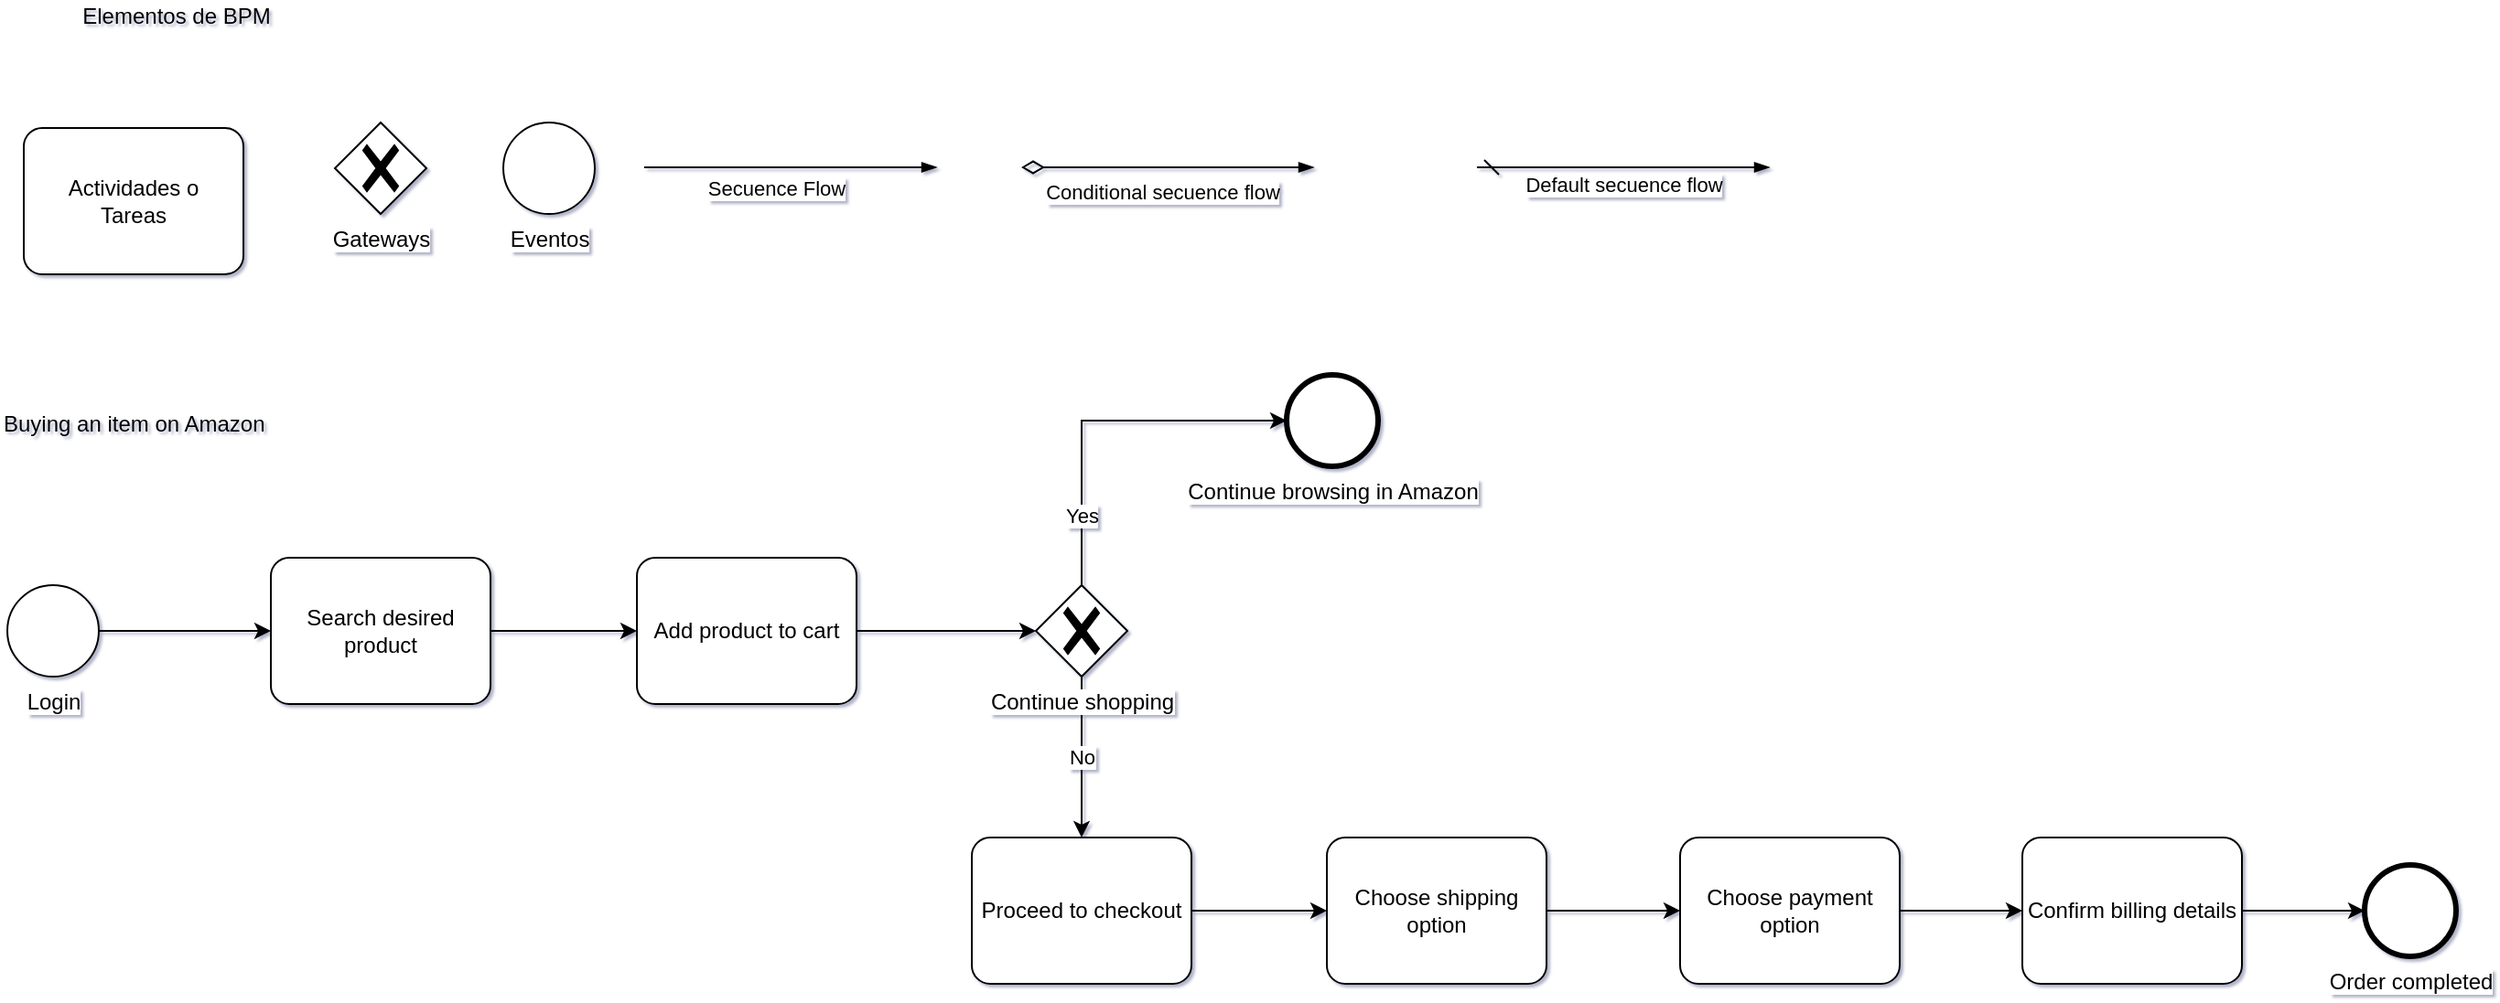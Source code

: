 <mxfile version="14.9.0" type="github">
  <diagram id="LwGWcUwIZz-kHJYDNQQQ" name="Page-1">
    <mxGraphModel dx="1328" dy="547" grid="0" gridSize="10" guides="1" tooltips="1" connect="1" arrows="1" fold="1" page="1" pageScale="1" pageWidth="1654" pageHeight="1169" background="#ffffff" math="0" shadow="1">
      <root>
        <mxCell id="0" />
        <mxCell id="1" parent="0" />
        <mxCell id="NihVeoa68JLCoDh2yQRc-1" value="Elementos de BPM" style="text;html=1;align=center;verticalAlign=middle;resizable=0;points=[];autosize=1;strokeColor=none;" parent="1" vertex="1">
          <mxGeometry x="197" y="84" width="112" height="18" as="geometry" />
        </mxCell>
        <mxCell id="NihVeoa68JLCoDh2yQRc-2" value="Actividades o &#xa;Tareas" style="points=[[0.25,0,0],[0.5,0,0],[0.75,0,0],[1,0.25,0],[1,0.5,0],[1,0.75,0],[0.75,1,0],[0.5,1,0],[0.25,1,0],[0,0.75,0],[0,0.5,0],[0,0.25,0]];shape=mxgraph.bpmn.task;whiteSpace=wrap;rectStyle=rounded;size=10;taskMarker=abstract;" parent="1" vertex="1">
          <mxGeometry x="170" y="154" width="120" height="80" as="geometry" />
        </mxCell>
        <mxCell id="NihVeoa68JLCoDh2yQRc-3" value="Eventos" style="points=[[0.145,0.145,0],[0.5,0,0],[0.855,0.145,0],[1,0.5,0],[0.855,0.855,0],[0.5,1,0],[0.145,0.855,0],[0,0.5,0]];shape=mxgraph.bpmn.event;html=1;verticalLabelPosition=bottom;labelBackgroundColor=#ffffff;verticalAlign=top;align=center;perimeter=ellipsePerimeter;outlineConnect=0;aspect=fixed;outline=standard;symbol=general;" parent="1" vertex="1">
          <mxGeometry x="432" y="151" width="50" height="50" as="geometry" />
        </mxCell>
        <mxCell id="NihVeoa68JLCoDh2yQRc-5" value="Gateways" style="points=[[0.25,0.25,0],[0.5,0,0],[0.75,0.25,0],[1,0.5,0],[0.75,0.75,0],[0.5,1,0],[0.25,0.75,0],[0,0.5,0]];shape=mxgraph.bpmn.gateway2;html=1;verticalLabelPosition=bottom;labelBackgroundColor=#ffffff;verticalAlign=top;align=center;perimeter=rhombusPerimeter;outlineConnect=0;outline=none;symbol=none;gwType=exclusive;" parent="1" vertex="1">
          <mxGeometry x="340" y="151" width="50" height="50" as="geometry" />
        </mxCell>
        <mxCell id="NihVeoa68JLCoDh2yQRc-6" value="" style="edgeStyle=elbowEdgeStyle;fontSize=12;html=1;endArrow=blockThin;endFill=1;" parent="1" edge="1">
          <mxGeometry width="160" relative="1" as="geometry">
            <mxPoint x="509" y="175.5" as="sourcePoint" />
            <mxPoint x="669" y="175.5" as="targetPoint" />
          </mxGeometry>
        </mxCell>
        <mxCell id="NihVeoa68JLCoDh2yQRc-7" value="Secuence Flow" style="edgeLabel;html=1;align=center;verticalAlign=middle;resizable=0;points=[];" parent="NihVeoa68JLCoDh2yQRc-6" vertex="1" connectable="0">
          <mxGeometry x="-0.477" y="-1" relative="1" as="geometry">
            <mxPoint x="30" y="10" as="offset" />
          </mxGeometry>
        </mxCell>
        <mxCell id="NihVeoa68JLCoDh2yQRc-13" style="edgeStyle=orthogonalEdgeStyle;rounded=0;orthogonalLoop=1;jettySize=auto;html=1;exitX=1;exitY=0.5;exitDx=0;exitDy=0;exitPerimeter=0;" parent="1" source="NihVeoa68JLCoDh2yQRc-8" target="NihVeoa68JLCoDh2yQRc-10" edge="1">
          <mxGeometry relative="1" as="geometry" />
        </mxCell>
        <mxCell id="NihVeoa68JLCoDh2yQRc-8" value="Login" style="points=[[0.145,0.145,0],[0.5,0,0],[0.855,0.145,0],[1,0.5,0],[0.855,0.855,0],[0.5,1,0],[0.145,0.855,0],[0,0.5,0]];shape=mxgraph.bpmn.event;html=1;verticalLabelPosition=bottom;labelBackgroundColor=#ffffff;verticalAlign=top;align=center;perimeter=ellipsePerimeter;outlineConnect=0;aspect=fixed;outline=standard;symbol=general;" parent="1" vertex="1">
          <mxGeometry x="161" y="404" width="50" height="50" as="geometry" />
        </mxCell>
        <mxCell id="NihVeoa68JLCoDh2yQRc-9" value="Buying an item on Amazon" style="text;html=1;align=left;verticalAlign=middle;resizable=0;points=[];autosize=1;strokeColor=none;" parent="1" vertex="1">
          <mxGeometry x="157" y="307" width="152" height="18" as="geometry" />
        </mxCell>
        <mxCell id="NihVeoa68JLCoDh2yQRc-12" value="" style="edgeStyle=orthogonalEdgeStyle;rounded=0;orthogonalLoop=1;jettySize=auto;html=1;" parent="1" source="NihVeoa68JLCoDh2yQRc-10" target="NihVeoa68JLCoDh2yQRc-11" edge="1">
          <mxGeometry relative="1" as="geometry" />
        </mxCell>
        <mxCell id="NihVeoa68JLCoDh2yQRc-10" value="Search desired product" style="points=[[0.25,0,0],[0.5,0,0],[0.75,0,0],[1,0.25,0],[1,0.5,0],[1,0.75,0],[0.75,1,0],[0.5,1,0],[0.25,1,0],[0,0.75,0],[0,0.5,0],[0,0.25,0]];shape=mxgraph.bpmn.task;whiteSpace=wrap;rectStyle=rounded;size=10;taskMarker=abstract;" parent="1" vertex="1">
          <mxGeometry x="305" y="389" width="120" height="80" as="geometry" />
        </mxCell>
        <mxCell id="NihVeoa68JLCoDh2yQRc-16" style="edgeStyle=orthogonalEdgeStyle;rounded=0;orthogonalLoop=1;jettySize=auto;html=1;exitX=1;exitY=0.5;exitDx=0;exitDy=0;exitPerimeter=0;" parent="1" source="NihVeoa68JLCoDh2yQRc-11" target="NihVeoa68JLCoDh2yQRc-14" edge="1">
          <mxGeometry relative="1" as="geometry" />
        </mxCell>
        <mxCell id="NihVeoa68JLCoDh2yQRc-11" value="Add product to cart" style="points=[[0.25,0,0],[0.5,0,0],[0.75,0,0],[1,0.25,0],[1,0.5,0],[1,0.75,0],[0.75,1,0],[0.5,1,0],[0.25,1,0],[0,0.75,0],[0,0.5,0],[0,0.25,0]];shape=mxgraph.bpmn.task;whiteSpace=wrap;rectStyle=rounded;size=10;taskMarker=abstract;" parent="1" vertex="1">
          <mxGeometry x="505" y="389" width="120" height="80" as="geometry" />
        </mxCell>
        <mxCell id="NihVeoa68JLCoDh2yQRc-17" style="edgeStyle=orthogonalEdgeStyle;rounded=0;orthogonalLoop=1;jettySize=auto;html=1;exitX=0.5;exitY=0;exitDx=0;exitDy=0;exitPerimeter=0;entryX=0;entryY=0.5;entryDx=0;entryDy=0;entryPerimeter=0;" parent="1" source="NihVeoa68JLCoDh2yQRc-14" target="NihVeoa68JLCoDh2yQRc-36" edge="1">
          <mxGeometry relative="1" as="geometry">
            <mxPoint x="885" y="240.0" as="targetPoint" />
          </mxGeometry>
        </mxCell>
        <mxCell id="NihVeoa68JLCoDh2yQRc-18" value="Yes" style="edgeLabel;html=1;align=center;verticalAlign=middle;resizable=0;points=[];" parent="NihVeoa68JLCoDh2yQRc-17" vertex="1" connectable="0">
          <mxGeometry x="-0.178" y="-3" relative="1" as="geometry">
            <mxPoint x="-3" y="45" as="offset" />
          </mxGeometry>
        </mxCell>
        <mxCell id="NihVeoa68JLCoDh2yQRc-22" value="No" style="edgeStyle=orthogonalEdgeStyle;rounded=0;orthogonalLoop=1;jettySize=auto;html=1;entryX=0.5;entryY=0;entryDx=0;entryDy=0;entryPerimeter=0;" parent="1" source="NihVeoa68JLCoDh2yQRc-14" target="NihVeoa68JLCoDh2yQRc-23" edge="1">
          <mxGeometry relative="1" as="geometry">
            <mxPoint x="748" y="529" as="targetPoint" />
          </mxGeometry>
        </mxCell>
        <mxCell id="NihVeoa68JLCoDh2yQRc-14" value="Continue shopping" style="points=[[0.25,0.25,0],[0.5,0,0],[0.75,0.25,0],[1,0.5,0],[0.75,0.75,0],[0.5,1,0],[0.25,0.75,0],[0,0.5,0]];shape=mxgraph.bpmn.gateway2;html=1;verticalLabelPosition=bottom;labelBackgroundColor=#ffffff;verticalAlign=top;align=center;perimeter=rhombusPerimeter;outlineConnect=0;outline=none;symbol=none;gwType=exclusive;" parent="1" vertex="1">
          <mxGeometry x="723" y="404" width="50" height="50" as="geometry" />
        </mxCell>
        <mxCell id="NihVeoa68JLCoDh2yQRc-25" value="" style="edgeStyle=orthogonalEdgeStyle;rounded=0;orthogonalLoop=1;jettySize=auto;html=1;entryX=0;entryY=0.5;entryDx=0;entryDy=0;entryPerimeter=0;" parent="1" source="NihVeoa68JLCoDh2yQRc-23" target="NihVeoa68JLCoDh2yQRc-27" edge="1">
          <mxGeometry relative="1" as="geometry">
            <mxPoint x="888.0" y="582" as="targetPoint" />
          </mxGeometry>
        </mxCell>
        <mxCell id="NihVeoa68JLCoDh2yQRc-23" value="Proceed to checkout" style="points=[[0.25,0,0],[0.5,0,0],[0.75,0,0],[1,0.25,0],[1,0.5,0],[1,0.75,0],[0.75,1,0],[0.5,1,0],[0.25,1,0],[0,0.75,0],[0,0.5,0],[0,0.25,0]];shape=mxgraph.bpmn.task;whiteSpace=wrap;rectStyle=rounded;size=10;taskMarker=abstract;" parent="1" vertex="1">
          <mxGeometry x="688" y="542" width="120" height="80" as="geometry" />
        </mxCell>
        <mxCell id="NihVeoa68JLCoDh2yQRc-29" style="edgeStyle=orthogonalEdgeStyle;rounded=0;orthogonalLoop=1;jettySize=auto;html=1;exitX=1;exitY=0.5;exitDx=0;exitDy=0;exitPerimeter=0;" parent="1" source="NihVeoa68JLCoDh2yQRc-27" target="NihVeoa68JLCoDh2yQRc-28" edge="1">
          <mxGeometry relative="1" as="geometry" />
        </mxCell>
        <mxCell id="NihVeoa68JLCoDh2yQRc-27" value="Choose shipping option" style="points=[[0.25,0,0],[0.5,0,0],[0.75,0,0],[1,0.25,0],[1,0.5,0],[1,0.75,0],[0.75,1,0],[0.5,1,0],[0.25,1,0],[0,0.75,0],[0,0.5,0],[0,0.25,0]];shape=mxgraph.bpmn.task;whiteSpace=wrap;rectStyle=rounded;size=10;taskMarker=abstract;" parent="1" vertex="1">
          <mxGeometry x="882" y="542" width="120" height="80" as="geometry" />
        </mxCell>
        <mxCell id="NihVeoa68JLCoDh2yQRc-31" style="edgeStyle=orthogonalEdgeStyle;rounded=0;orthogonalLoop=1;jettySize=auto;html=1;" parent="1" source="NihVeoa68JLCoDh2yQRc-28" target="NihVeoa68JLCoDh2yQRc-30" edge="1">
          <mxGeometry relative="1" as="geometry" />
        </mxCell>
        <mxCell id="NihVeoa68JLCoDh2yQRc-28" value="Choose payment option" style="points=[[0.25,0,0],[0.5,0,0],[0.75,0,0],[1,0.25,0],[1,0.5,0],[1,0.75,0],[0.75,1,0],[0.5,1,0],[0.25,1,0],[0,0.75,0],[0,0.5,0],[0,0.25,0]];shape=mxgraph.bpmn.task;whiteSpace=wrap;rectStyle=rounded;size=10;taskMarker=abstract;" parent="1" vertex="1">
          <mxGeometry x="1075" y="542" width="120" height="80" as="geometry" />
        </mxCell>
        <mxCell id="NihVeoa68JLCoDh2yQRc-34" style="edgeStyle=orthogonalEdgeStyle;rounded=0;orthogonalLoop=1;jettySize=auto;html=1;exitX=1;exitY=0.5;exitDx=0;exitDy=0;exitPerimeter=0;entryX=0;entryY=0.5;entryDx=0;entryDy=0;entryPerimeter=0;" parent="1" source="NihVeoa68JLCoDh2yQRc-30" target="NihVeoa68JLCoDh2yQRc-33" edge="1">
          <mxGeometry relative="1" as="geometry" />
        </mxCell>
        <mxCell id="NihVeoa68JLCoDh2yQRc-30" value="Confirm billing details" style="points=[[0.25,0,0],[0.5,0,0],[0.75,0,0],[1,0.25,0],[1,0.5,0],[1,0.75,0],[0.75,1,0],[0.5,1,0],[0.25,1,0],[0,0.75,0],[0,0.5,0],[0,0.25,0]];shape=mxgraph.bpmn.task;whiteSpace=wrap;rectStyle=rounded;size=10;taskMarker=abstract;" parent="1" vertex="1">
          <mxGeometry x="1262" y="542" width="120" height="80" as="geometry" />
        </mxCell>
        <mxCell id="NihVeoa68JLCoDh2yQRc-33" value="Order completed" style="points=[[0.145,0.145,0],[0.5,0,0],[0.855,0.145,0],[1,0.5,0],[0.855,0.855,0],[0.5,1,0],[0.145,0.855,0],[0,0.5,0]];shape=mxgraph.bpmn.event;html=1;verticalLabelPosition=bottom;labelBackgroundColor=#ffffff;verticalAlign=top;align=center;perimeter=ellipsePerimeter;outlineConnect=0;aspect=fixed;outline=end;symbol=terminate2;" parent="1" vertex="1">
          <mxGeometry x="1449" y="557" width="50" height="50" as="geometry" />
        </mxCell>
        <mxCell id="NihVeoa68JLCoDh2yQRc-36" value="Continue browsing in Amazon" style="points=[[0.145,0.145,0],[0.5,0,0],[0.855,0.145,0],[1,0.5,0],[0.855,0.855,0],[0.5,1,0],[0.145,0.855,0],[0,0.5,0]];shape=mxgraph.bpmn.event;html=1;verticalLabelPosition=bottom;labelBackgroundColor=#ffffff;verticalAlign=top;align=center;perimeter=ellipsePerimeter;outlineConnect=0;aspect=fixed;outline=end;symbol=terminate2;" parent="1" vertex="1">
          <mxGeometry x="860" y="289" width="50" height="50" as="geometry" />
        </mxCell>
        <mxCell id="hpbx9H6NkIc-GcVU2CrY-1" value="" style="edgeStyle=elbowEdgeStyle;fontSize=12;html=1;endArrow=blockThin;endFill=1;startArrow=diamondThin;startFill=0;endSize=6;startSize=10;" edge="1" parent="1">
          <mxGeometry width="160" relative="1" as="geometry">
            <mxPoint x="715" y="175.5" as="sourcePoint" />
            <mxPoint x="875" y="175.5" as="targetPoint" />
          </mxGeometry>
        </mxCell>
        <mxCell id="hpbx9H6NkIc-GcVU2CrY-4" value="Conditional secuence flow" style="edgeLabel;html=1;align=center;verticalAlign=middle;resizable=0;points=[];" vertex="1" connectable="0" parent="hpbx9H6NkIc-GcVU2CrY-1">
          <mxGeometry x="-0.263" relative="1" as="geometry">
            <mxPoint x="18" y="13" as="offset" />
          </mxGeometry>
        </mxCell>
        <mxCell id="hpbx9H6NkIc-GcVU2CrY-2" value="" style="edgeStyle=elbowEdgeStyle;fontSize=12;html=1;endArrow=blockThin;endFill=1;startArrow=dash;startFill=0;endSize=6;startSize=6;" edge="1" parent="1">
          <mxGeometry width="160" relative="1" as="geometry">
            <mxPoint x="964" y="175.5" as="sourcePoint" />
            <mxPoint x="1124" y="175.5" as="targetPoint" />
          </mxGeometry>
        </mxCell>
        <mxCell id="hpbx9H6NkIc-GcVU2CrY-3" value="Default secuence flow" style="edgeLabel;html=1;align=center;verticalAlign=middle;resizable=0;points=[];" vertex="1" connectable="0" parent="hpbx9H6NkIc-GcVU2CrY-2">
          <mxGeometry x="-0.4" y="-4" relative="1" as="geometry">
            <mxPoint x="32" y="5" as="offset" />
          </mxGeometry>
        </mxCell>
      </root>
    </mxGraphModel>
  </diagram>
</mxfile>
